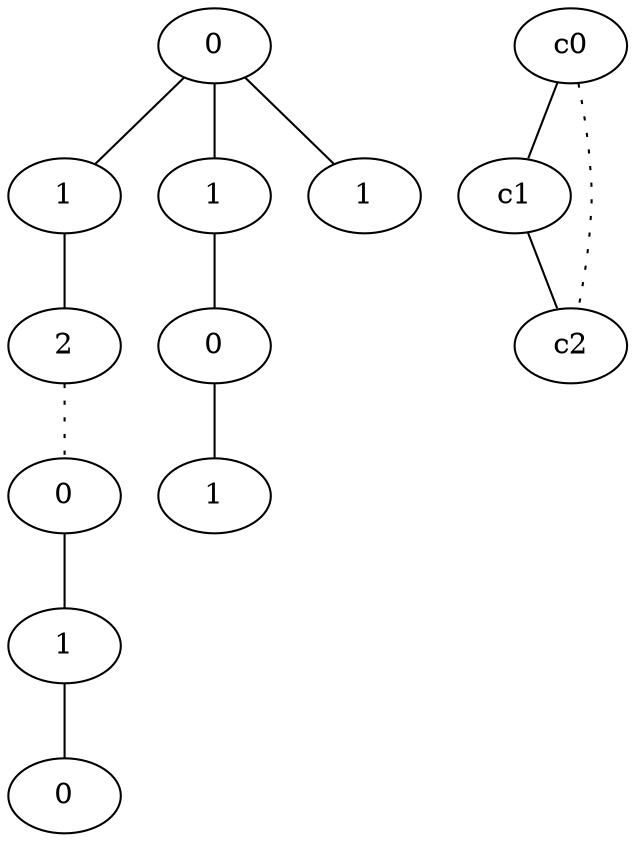 graph {
a0[label=0];
a1[label=1];
a2[label=2];
a3[label=0];
a4[label=1];
a5[label=0];
a6[label=1];
a7[label=0];
a8[label=1];
a9[label=1];
a0 -- a1;
a0 -- a6;
a0 -- a9;
a1 -- a2;
a2 -- a3 [style=dotted];
a3 -- a4;
a4 -- a5;
a6 -- a7;
a7 -- a8;
c0 -- c1;
c0 -- c2 [style=dotted];
c1 -- c2;
}
